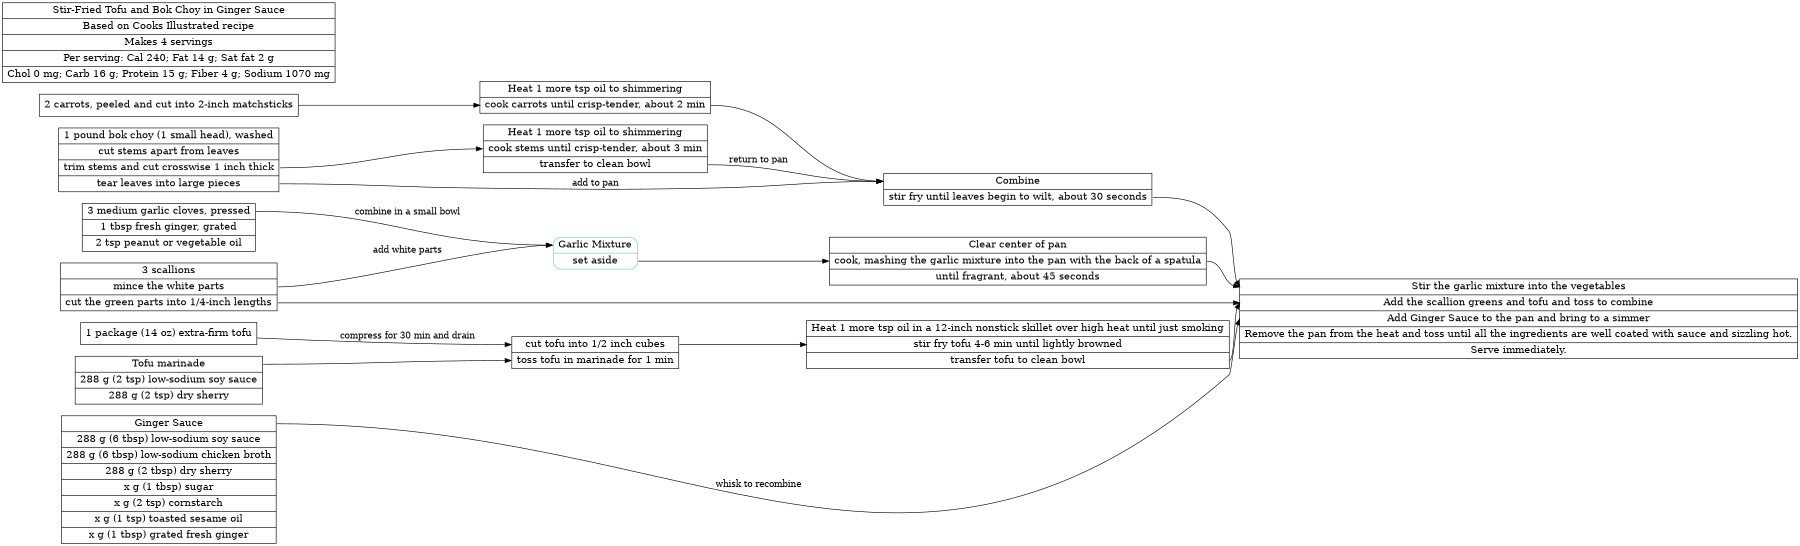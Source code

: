 digraph "Stir-Fried Tofu and Bok Choy in Ginger Sauce" {
graph [ rankdir = "LR", ranksep = .1, size = 12 ];
node [ fontsize = "16" shape = "record" ];
subgraph {
rank = same; GingerSauce; BokChoy; Tofu; Marinade; Scallions; Carrots
}

"GingerSauce" [
label = "<f0> Ginger Sauce| <f1> 288 g (6 tbsp) low-sodium soy sauce| 288 g (6 tbsp) low-sodium chicken broth| 288 g (2 tbsp) dry sherry| x g (1 tbsp) sugar| x g (2 tsp) cornstarch| x g (1 tsp) toasted sesame oil| x g (1 tbsp) grated fresh ginger  "
];

"Tofu" [label = "<f0> 1 package (14 oz) extra-firm tofu"];
"Tofu":f0 -> "Tofu1":f0 [label = "compress for 30 min and drain" ];
"Tofu1" [label = "<f0> cut tofu into 1/2 inch cubes | <f1> toss tofu in marinade for 1 min"];
"Marinade":f0 -> "Tofu1":f1 [];
"Tofu2" [label = "<f0> Heat 1 more tsp oil in a 12-inch nonstick skillet over high heat until just smoking | <f1> stir fry tofu 4-6 min until lightly browned| <f2> transfer tofu to clean bowl"];
"Tofu1":f0 -> "Tofu2":f1 [];


"Marinade" [
label = "<f0> Tofu marinade | 288 g (2 tsp) low-sodium soy sauce| 288 g (2 tsp) dry sherry"
];

"Scallions" [ label = "<f0> 3 scallions| <f1> mince the white parts| <f2> cut the green parts into 1/4-inch lengths" ];

"GarlicMixture" [ label = "<f0> 3 medium garlic cloves, pressed | 1 tbsp fresh ginger, grated| 2 tsp peanut or vegetable oil" ];
"GarlicMixture":f0 -> "GarlicMixture1":f0 [label = "combine in a small bowl"];
"GarlicMixture1" [label = "<f0> Garlic Mixture| <f1> set aside" , style=rounded, color=turquoise ];

"Scallions":f1 -> "GarlicMixture1":f0 [label = "add white parts" ];


"BokChoy" [ label = "<f0> 1 pound bok choy (1 small head), washed| cut stems apart from leaves| <f2> trim stems and cut crosswise 1 inch thick| <f3> tear leaves into large pieces"];
"CookBokChoyStems" [ label = "<f0> Heat 1 more tsp oil to shimmering|<f1> cook stems until crisp-tender, about 3 min| <f2> transfer to clean bowl"];
"BokChoy":f2 -> "CookBokChoyStems":f1 [label = "" ];

"Carrots" [ label = "<f0> 2 carrots, peeled and cut into 2-inch matchsticks"];
"CookCarrots" [ label = "<f0> Heat 1 more tsp oil to shimmering|<f1> cook carrots until crisp-tender, about 2 min"];
"Carrots":f0 -> "CookCarrots":f1 [label = "" ];

"CookBokAndCar" [ label = "<f0> Combine| <f1> stir fry until leaves begin to wilt, about 30 seconds"];
"CookCarrots":f1 -> "CookBokAndCar":f0 [label = "" ];
"BokChoy":f3 -> "CookBokAndCar":f0 [label = "add to pan" ];
"CookBokChoyStems":f2 -> "CookBokAndCar":f0 [label = "return to pan" ];


"CookGarlic" [ label = "<f0> Clear center of pan| <f1> cook, mashing the garlic mixture into the pan with the back of a spatula| until fragrant, about 45 seconds"];
"GarlicMixture1":f1 -> "CookGarlic":f1 [label = "" ];

"CombineAll" [ label = "<f0> Stir the garlic mixture into the vegetables| <f1> Add the scallion greens and tofu and toss to combine| <f2> Add Ginger Sauce to the pan and bring to a simmer| Remove the pan from the heat and toss until all the ingredients are well coated with sauce and sizzling hot.| Serve immediately."];

"CookGarlic":f1 -> "CombineAll":f0 [label = "" ];
"CookBokAndCar":f1 -> "CombineAll":f0 [label = "" ];
"Scallions":f2 -> "CombineAll":f1 [label = "" ];
"Tofu2":f2 -> "CombineAll":f1 [label = "" ];
"GingerSauce":f0 -> "CombineAll":f2 [label = "whisk to recombine" ];


subgraph {
notes;
}
"notes" [ label = "Stir-Fried Tofu and Bok Choy in Ginger Sauce|Based on Cooks Illustrated recipe| Makes 4 servings| Per serving: Cal 240; Fat 14 g; Sat fat 2 g| Chol 0 mg; Carb 16 g; Protein 15 g; Fiber 4 g; Sodium 1070 mg" ];
}
